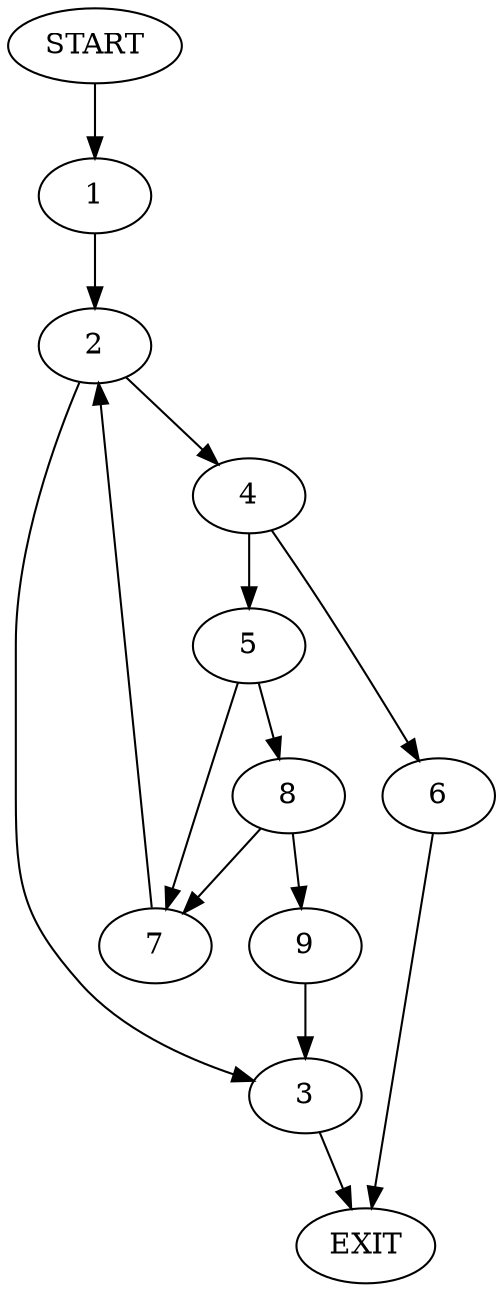 digraph {
0 [label="START"]
10 [label="EXIT"]
0 -> 1
1 -> 2
2 -> 3
2 -> 4
4 -> 5
4 -> 6
3 -> 10
6 -> 10
5 -> 7
5 -> 8
7 -> 2
8 -> 7
8 -> 9
9 -> 3
}

